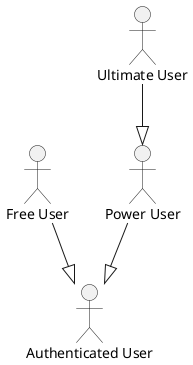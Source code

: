 @startuml

:Authenticated User: as AU

:Free User: as FU

:Power User: as PU

:Ultimate User: as UU

FU --|> AU

PU --|> AU

UU --|> PU

@enduml
